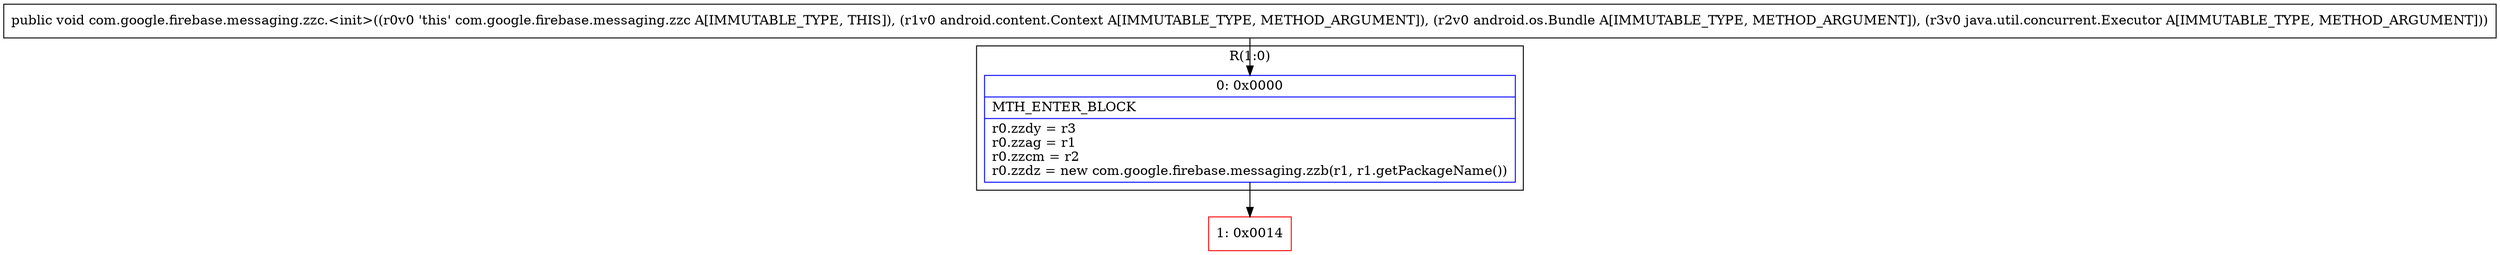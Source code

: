 digraph "CFG forcom.google.firebase.messaging.zzc.\<init\>(Landroid\/content\/Context;Landroid\/os\/Bundle;Ljava\/util\/concurrent\/Executor;)V" {
subgraph cluster_Region_300587207 {
label = "R(1:0)";
node [shape=record,color=blue];
Node_0 [shape=record,label="{0\:\ 0x0000|MTH_ENTER_BLOCK\l|r0.zzdy = r3\lr0.zzag = r1\lr0.zzcm = r2\lr0.zzdz = new com.google.firebase.messaging.zzb(r1, r1.getPackageName())\l}"];
}
Node_1 [shape=record,color=red,label="{1\:\ 0x0014}"];
MethodNode[shape=record,label="{public void com.google.firebase.messaging.zzc.\<init\>((r0v0 'this' com.google.firebase.messaging.zzc A[IMMUTABLE_TYPE, THIS]), (r1v0 android.content.Context A[IMMUTABLE_TYPE, METHOD_ARGUMENT]), (r2v0 android.os.Bundle A[IMMUTABLE_TYPE, METHOD_ARGUMENT]), (r3v0 java.util.concurrent.Executor A[IMMUTABLE_TYPE, METHOD_ARGUMENT])) }"];
MethodNode -> Node_0;
Node_0 -> Node_1;
}

